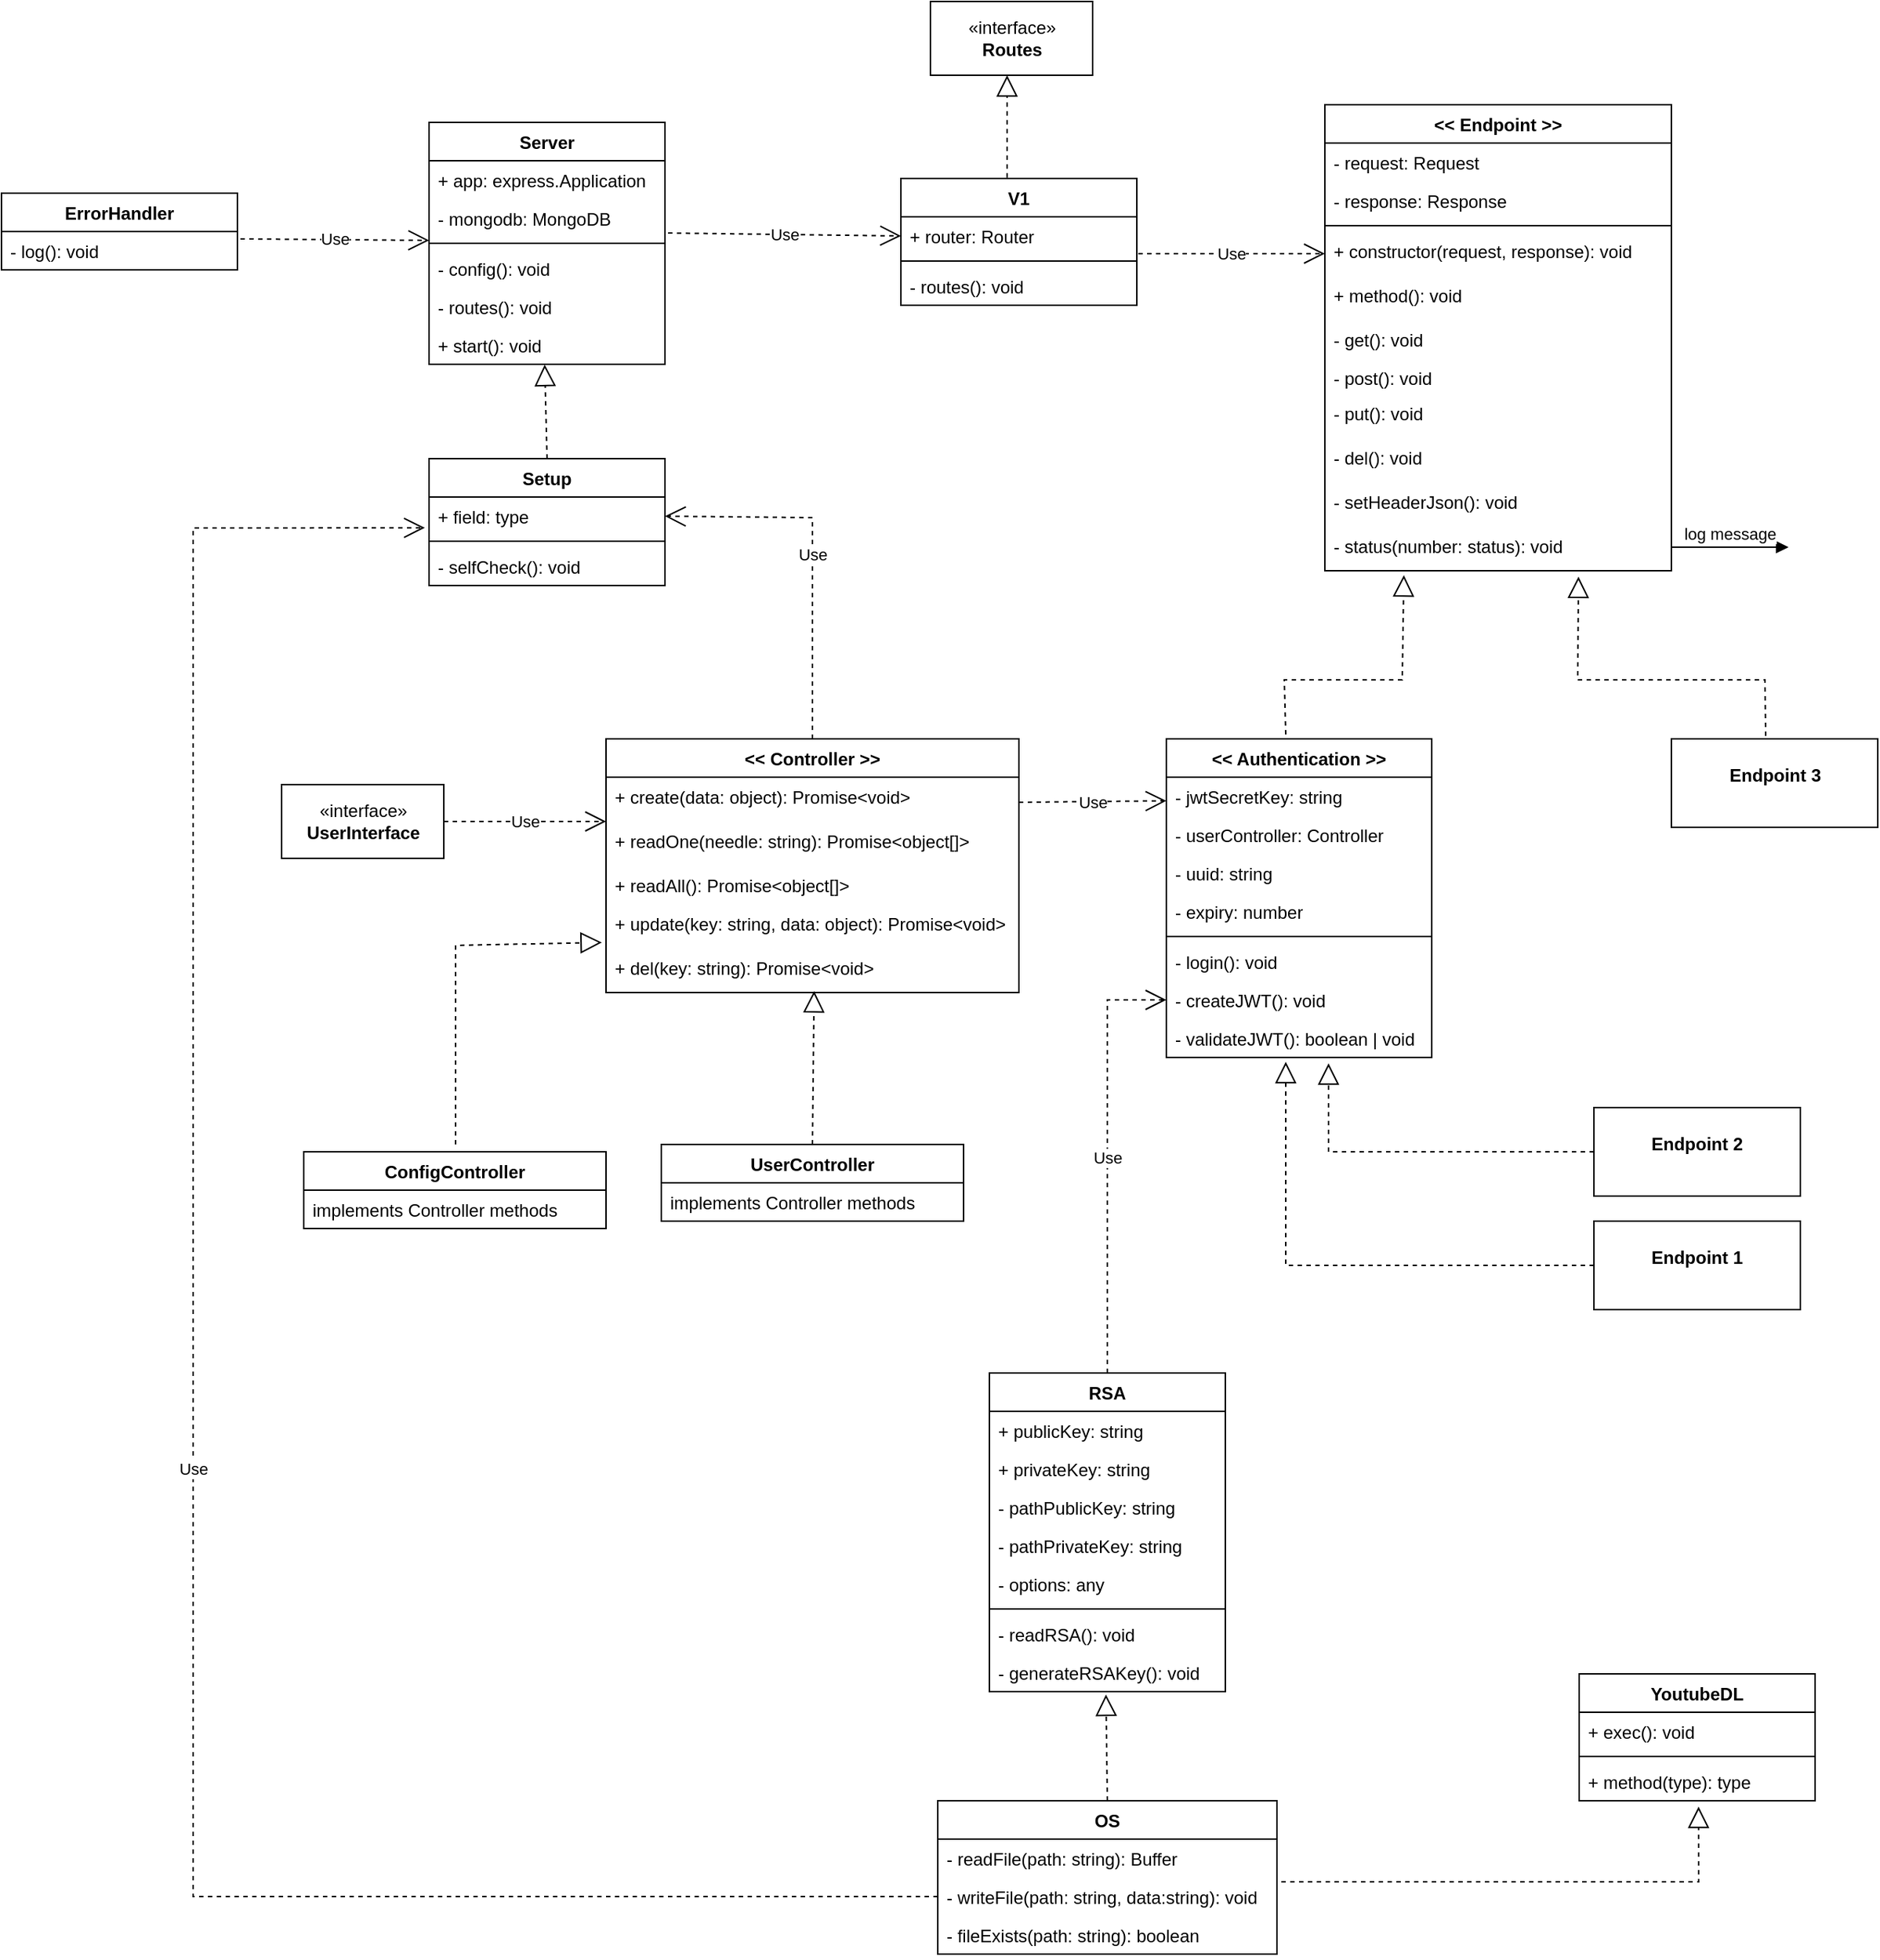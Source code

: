 <mxfile version="16.5.1" type="device"><diagram id="86f_3c6MxZlRqnTLeO38" name="Seite-1"><mxGraphModel dx="2355" dy="773" grid="1" gridSize="10" guides="1" tooltips="1" connect="1" arrows="1" fold="1" page="1" pageScale="1" pageWidth="1169" pageHeight="827" math="0" shadow="0"><root><mxCell id="0"/><mxCell id="1" parent="0"/><mxCell id="psq1hriSEzAuvO7Ljspc-1" value="&lt;&lt; Endpoint &gt;&gt;" style="swimlane;fontStyle=1;align=center;verticalAlign=top;childLayout=stackLayout;horizontal=1;startSize=26;horizontalStack=0;resizeParent=1;resizeParentMax=0;resizeLast=0;collapsible=1;marginBottom=0;" parent="1" vertex="1"><mxGeometry x="667.5" y="70" width="235" height="316" as="geometry"/></mxCell><mxCell id="psq1hriSEzAuvO7Ljspc-2" value="- request: Request" style="text;strokeColor=none;fillColor=none;align=left;verticalAlign=top;spacingLeft=4;spacingRight=4;overflow=hidden;rotatable=0;points=[[0,0.5],[1,0.5]];portConstraint=eastwest;" parent="psq1hriSEzAuvO7Ljspc-1" vertex="1"><mxGeometry y="26" width="235" height="26" as="geometry"/></mxCell><mxCell id="psq1hriSEzAuvO7Ljspc-12" value="- response: Response" style="text;strokeColor=none;fillColor=none;align=left;verticalAlign=top;spacingLeft=4;spacingRight=4;overflow=hidden;rotatable=0;points=[[0,0.5],[1,0.5]];portConstraint=eastwest;" parent="psq1hriSEzAuvO7Ljspc-1" vertex="1"><mxGeometry y="52" width="235" height="26" as="geometry"/></mxCell><mxCell id="psq1hriSEzAuvO7Ljspc-3" value="" style="line;strokeWidth=1;fillColor=none;align=left;verticalAlign=middle;spacingTop=-1;spacingLeft=3;spacingRight=3;rotatable=0;labelPosition=right;points=[];portConstraint=eastwest;" parent="psq1hriSEzAuvO7Ljspc-1" vertex="1"><mxGeometry y="78" width="235" height="8" as="geometry"/></mxCell><mxCell id="psq1hriSEzAuvO7Ljspc-15" value="+ constructor(request, response): void" style="text;strokeColor=none;fillColor=none;align=left;verticalAlign=top;spacingLeft=4;spacingRight=4;overflow=hidden;rotatable=0;points=[[0,0.5],[1,0.5]];portConstraint=eastwest;" parent="psq1hriSEzAuvO7Ljspc-1" vertex="1"><mxGeometry y="86" width="235" height="30" as="geometry"/></mxCell><mxCell id="psq1hriSEzAuvO7Ljspc-11" value="+ method(): void" style="text;strokeColor=none;fillColor=none;align=left;verticalAlign=top;spacingLeft=4;spacingRight=4;overflow=hidden;rotatable=0;points=[[0,0.5],[1,0.5]];portConstraint=eastwest;" parent="psq1hriSEzAuvO7Ljspc-1" vertex="1"><mxGeometry y="116" width="235" height="30" as="geometry"/></mxCell><mxCell id="psq1hriSEzAuvO7Ljspc-6" value="- get(): void" style="text;strokeColor=none;fillColor=none;align=left;verticalAlign=top;spacingLeft=4;spacingRight=4;overflow=hidden;rotatable=0;points=[[0,0.5],[1,0.5]];portConstraint=eastwest;" parent="psq1hriSEzAuvO7Ljspc-1" vertex="1"><mxGeometry y="146" width="235" height="26" as="geometry"/></mxCell><mxCell id="psq1hriSEzAuvO7Ljspc-4" value="- post(): void" style="text;strokeColor=none;fillColor=none;align=left;verticalAlign=top;spacingLeft=4;spacingRight=4;overflow=hidden;rotatable=0;points=[[0,0.5],[1,0.5]];portConstraint=eastwest;" parent="psq1hriSEzAuvO7Ljspc-1" vertex="1"><mxGeometry y="172" width="235" height="24" as="geometry"/></mxCell><mxCell id="psq1hriSEzAuvO7Ljspc-10" value="- put(): void" style="text;strokeColor=none;fillColor=none;align=left;verticalAlign=top;spacingLeft=4;spacingRight=4;overflow=hidden;rotatable=0;points=[[0,0.5],[1,0.5]];portConstraint=eastwest;" parent="psq1hriSEzAuvO7Ljspc-1" vertex="1"><mxGeometry y="196" width="235" height="30" as="geometry"/></mxCell><mxCell id="psq1hriSEzAuvO7Ljspc-9" value="- del(): void" style="text;strokeColor=none;fillColor=none;align=left;verticalAlign=top;spacingLeft=4;spacingRight=4;overflow=hidden;rotatable=0;points=[[0,0.5],[1,0.5]];portConstraint=eastwest;" parent="psq1hriSEzAuvO7Ljspc-1" vertex="1"><mxGeometry y="226" width="235" height="30" as="geometry"/></mxCell><mxCell id="psq1hriSEzAuvO7Ljspc-23" value="- setHeaderJson(): void" style="text;strokeColor=none;fillColor=none;align=left;verticalAlign=top;spacingLeft=4;spacingRight=4;overflow=hidden;rotatable=0;points=[[0,0.5],[1,0.5]];portConstraint=eastwest;" parent="psq1hriSEzAuvO7Ljspc-1" vertex="1"><mxGeometry y="256" width="235" height="30" as="geometry"/></mxCell><mxCell id="psq1hriSEzAuvO7Ljspc-13" value="- status(number: status): void" style="text;strokeColor=none;fillColor=none;align=left;verticalAlign=top;spacingLeft=4;spacingRight=4;overflow=hidden;rotatable=0;points=[[0,0.5],[1,0.5]];portConstraint=eastwest;" parent="psq1hriSEzAuvO7Ljspc-1" vertex="1"><mxGeometry y="286" width="235" height="30" as="geometry"/></mxCell><mxCell id="psq1hriSEzAuvO7Ljspc-14" value="log message" style="html=1;verticalAlign=bottom;endArrow=block;rounded=0;" parent="1" edge="1"><mxGeometry width="80" relative="1" as="geometry"><mxPoint x="902" y="370" as="sourcePoint"/><mxPoint x="982" y="370" as="targetPoint"/></mxGeometry></mxCell><mxCell id="psq1hriSEzAuvO7Ljspc-16" value="&lt;p style=&quot;margin: 0px ; margin-top: 4px ; text-align: center&quot;&gt;&lt;br&gt;&lt;b&gt;Endpoint 1&lt;/b&gt;&lt;/p&gt;" style="verticalAlign=top;align=left;overflow=fill;fontSize=12;fontFamily=Helvetica;html=1;" parent="1" vertex="1"><mxGeometry x="850" y="827" width="140" height="60" as="geometry"/></mxCell><mxCell id="psq1hriSEzAuvO7Ljspc-17" value="&lt;p style=&quot;margin: 0px ; margin-top: 4px ; text-align: center&quot;&gt;&lt;br&gt;&lt;b&gt;Endpoint 2&lt;/b&gt;&lt;/p&gt;" style="verticalAlign=top;align=left;overflow=fill;fontSize=12;fontFamily=Helvetica;html=1;" parent="1" vertex="1"><mxGeometry x="850" y="750" width="140" height="60" as="geometry"/></mxCell><mxCell id="psq1hriSEzAuvO7Ljspc-18" value="&lt;p style=&quot;margin: 0px ; margin-top: 4px ; text-align: center&quot;&gt;&lt;br&gt;&lt;b&gt;Endpoint 3&lt;/b&gt;&lt;/p&gt;" style="verticalAlign=top;align=left;overflow=fill;fontSize=12;fontFamily=Helvetica;html=1;" parent="1" vertex="1"><mxGeometry x="902.5" y="500" width="140" height="60" as="geometry"/></mxCell><mxCell id="psq1hriSEzAuvO7Ljspc-22" value="" style="endArrow=block;dashed=1;endFill=0;endSize=12;html=1;rounded=0;exitX=0.457;exitY=-0.033;exitDx=0;exitDy=0;exitPerimeter=0;entryX=0.732;entryY=1.133;entryDx=0;entryDy=0;entryPerimeter=0;" parent="1" source="psq1hriSEzAuvO7Ljspc-18" target="psq1hriSEzAuvO7Ljspc-13" edge="1"><mxGeometry width="160" relative="1" as="geometry"><mxPoint x="960" y="460" as="sourcePoint"/><mxPoint x="860" y="430" as="targetPoint"/><Array as="points"><mxPoint x="966" y="460"/><mxPoint x="839" y="460"/></Array></mxGeometry></mxCell><mxCell id="psq1hriSEzAuvO7Ljspc-24" value="&lt;&lt; Authentication &gt;&gt;" style="swimlane;fontStyle=1;align=center;verticalAlign=top;childLayout=stackLayout;horizontal=1;startSize=26;horizontalStack=0;resizeParent=1;resizeParentMax=0;resizeLast=0;collapsible=1;marginBottom=0;" parent="1" vertex="1"><mxGeometry x="560" y="500" width="180" height="216" as="geometry"/></mxCell><mxCell id="psq1hriSEzAuvO7Ljspc-48" value="- jwtSecretKey: string" style="text;strokeColor=none;fillColor=none;align=left;verticalAlign=top;spacingLeft=4;spacingRight=4;overflow=hidden;rotatable=0;points=[[0,0.5],[1,0.5]];portConstraint=eastwest;" parent="psq1hriSEzAuvO7Ljspc-24" vertex="1"><mxGeometry y="26" width="180" height="26" as="geometry"/></mxCell><mxCell id="psq1hriSEzAuvO7Ljspc-25" value="- userController: Controller" style="text;strokeColor=none;fillColor=none;align=left;verticalAlign=top;spacingLeft=4;spacingRight=4;overflow=hidden;rotatable=0;points=[[0,0.5],[1,0.5]];portConstraint=eastwest;" parent="psq1hriSEzAuvO7Ljspc-24" vertex="1"><mxGeometry y="52" width="180" height="26" as="geometry"/></mxCell><mxCell id="psq1hriSEzAuvO7Ljspc-87" value="- uuid: string" style="text;strokeColor=none;fillColor=none;align=left;verticalAlign=top;spacingLeft=4;spacingRight=4;overflow=hidden;rotatable=0;points=[[0,0.5],[1,0.5]];portConstraint=eastwest;" parent="psq1hriSEzAuvO7Ljspc-24" vertex="1"><mxGeometry y="78" width="180" height="26" as="geometry"/></mxCell><mxCell id="psq1hriSEzAuvO7Ljspc-88" value="- expiry: number" style="text;strokeColor=none;fillColor=none;align=left;verticalAlign=top;spacingLeft=4;spacingRight=4;overflow=hidden;rotatable=0;points=[[0,0.5],[1,0.5]];portConstraint=eastwest;" parent="psq1hriSEzAuvO7Ljspc-24" vertex="1"><mxGeometry y="104" width="180" height="26" as="geometry"/></mxCell><mxCell id="psq1hriSEzAuvO7Ljspc-26" value="" style="line;strokeWidth=1;fillColor=none;align=left;verticalAlign=middle;spacingTop=-1;spacingLeft=3;spacingRight=3;rotatable=0;labelPosition=right;points=[];portConstraint=eastwest;" parent="psq1hriSEzAuvO7Ljspc-24" vertex="1"><mxGeometry y="130" width="180" height="8" as="geometry"/></mxCell><mxCell id="psq1hriSEzAuvO7Ljspc-27" value="- login(): void" style="text;strokeColor=none;fillColor=none;align=left;verticalAlign=top;spacingLeft=4;spacingRight=4;overflow=hidden;rotatable=0;points=[[0,0.5],[1,0.5]];portConstraint=eastwest;" parent="psq1hriSEzAuvO7Ljspc-24" vertex="1"><mxGeometry y="138" width="180" height="26" as="geometry"/></mxCell><mxCell id="psq1hriSEzAuvO7Ljspc-46" value="- createJWT(): void" style="text;strokeColor=none;fillColor=none;align=left;verticalAlign=top;spacingLeft=4;spacingRight=4;overflow=hidden;rotatable=0;points=[[0,0.5],[1,0.5]];portConstraint=eastwest;" parent="psq1hriSEzAuvO7Ljspc-24" vertex="1"><mxGeometry y="164" width="180" height="26" as="geometry"/></mxCell><mxCell id="psq1hriSEzAuvO7Ljspc-47" value="- validateJWT(): boolean | void" style="text;strokeColor=none;fillColor=none;align=left;verticalAlign=top;spacingLeft=4;spacingRight=4;overflow=hidden;rotatable=0;points=[[0,0.5],[1,0.5]];portConstraint=eastwest;" parent="psq1hriSEzAuvO7Ljspc-24" vertex="1"><mxGeometry y="190" width="180" height="26" as="geometry"/></mxCell><mxCell id="psq1hriSEzAuvO7Ljspc-28" value="" style="endArrow=block;dashed=1;endFill=0;endSize=12;html=1;rounded=0;exitX=0.45;exitY=-0.014;exitDx=0;exitDy=0;entryX=0.228;entryY=1.1;entryDx=0;entryDy=0;entryPerimeter=0;exitPerimeter=0;" parent="1" source="psq1hriSEzAuvO7Ljspc-24" target="psq1hriSEzAuvO7Ljspc-13" edge="1"><mxGeometry width="160" relative="1" as="geometry"><mxPoint x="640" y="490" as="sourcePoint"/><mxPoint x="720" y="410" as="targetPoint"/><Array as="points"><mxPoint x="640" y="460"/><mxPoint x="720" y="460"/></Array></mxGeometry></mxCell><mxCell id="psq1hriSEzAuvO7Ljspc-30" value="" style="endArrow=block;dashed=1;endFill=0;endSize=12;html=1;rounded=0;exitX=0;exitY=0.5;exitDx=0;exitDy=0;entryX=0.45;entryY=1.115;entryDx=0;entryDy=0;entryPerimeter=0;" parent="1" source="psq1hriSEzAuvO7Ljspc-16" target="psq1hriSEzAuvO7Ljspc-47" edge="1"><mxGeometry width="160" relative="1" as="geometry"><mxPoint x="539.5" y="758.5" as="sourcePoint"/><mxPoint x="597.34" y="716.99" as="targetPoint"/><Array as="points"><mxPoint x="641" y="857"/></Array></mxGeometry></mxCell><mxCell id="psq1hriSEzAuvO7Ljspc-31" value="" style="endArrow=block;dashed=1;endFill=0;endSize=12;html=1;rounded=0;exitX=0;exitY=0.5;exitDx=0;exitDy=0;" parent="1" source="psq1hriSEzAuvO7Ljspc-17" edge="1"><mxGeometry width="160" relative="1" as="geometry"><mxPoint x="719.5" y="764" as="sourcePoint"/><mxPoint x="670" y="720" as="targetPoint"/><Array as="points"><mxPoint x="720" y="780"/><mxPoint x="670" y="780"/></Array></mxGeometry></mxCell><mxCell id="psq1hriSEzAuvO7Ljspc-51" value="UserController" style="swimlane;fontStyle=1;align=center;verticalAlign=top;childLayout=stackLayout;horizontal=1;startSize=26;horizontalStack=0;resizeParent=1;resizeParentMax=0;resizeLast=0;collapsible=1;marginBottom=0;" parent="1" vertex="1"><mxGeometry x="217.5" y="775" width="205" height="52" as="geometry"/></mxCell><mxCell id="psq1hriSEzAuvO7Ljspc-54" value="implements Controller methods" style="text;strokeColor=none;fillColor=none;align=left;verticalAlign=top;spacingLeft=4;spacingRight=4;overflow=hidden;rotatable=0;points=[[0,0.5],[1,0.5]];portConstraint=eastwest;" parent="psq1hriSEzAuvO7Ljspc-51" vertex="1"><mxGeometry y="26" width="205" height="26" as="geometry"/></mxCell><mxCell id="psq1hriSEzAuvO7Ljspc-55" value="&lt;&lt; Controller &gt;&gt;" style="swimlane;fontStyle=1;align=center;verticalAlign=top;childLayout=stackLayout;horizontal=1;startSize=26;horizontalStack=0;resizeParent=1;resizeParentMax=0;resizeLast=0;collapsible=1;marginBottom=0;" parent="1" vertex="1"><mxGeometry x="180" y="500" width="280" height="172" as="geometry"/></mxCell><mxCell id="psq1hriSEzAuvO7Ljspc-64" value="+ create(data: object): Promise&lt;void&gt;" style="text;strokeColor=none;fillColor=none;align=left;verticalAlign=top;spacingLeft=4;spacingRight=4;overflow=hidden;rotatable=0;points=[[0,0.5],[1,0.5]];portConstraint=eastwest;" parent="psq1hriSEzAuvO7Ljspc-55" vertex="1"><mxGeometry y="26" width="280" height="30" as="geometry"/></mxCell><mxCell id="psq1hriSEzAuvO7Ljspc-58" value="+ readOne(needle: string): Promise&lt;object[]&gt;" style="text;strokeColor=none;fillColor=none;align=left;verticalAlign=top;spacingLeft=4;spacingRight=4;overflow=hidden;rotatable=0;points=[[0,0.5],[1,0.5]];portConstraint=eastwest;" parent="psq1hriSEzAuvO7Ljspc-55" vertex="1"><mxGeometry y="56" width="280" height="30" as="geometry"/></mxCell><mxCell id="psq1hriSEzAuvO7Ljspc-66" value="+ readAll(): Promise&lt;object[]&gt;" style="text;strokeColor=none;fillColor=none;align=left;verticalAlign=top;spacingLeft=4;spacingRight=4;overflow=hidden;rotatable=0;points=[[0,0.5],[1,0.5]];portConstraint=eastwest;" parent="psq1hriSEzAuvO7Ljspc-55" vertex="1"><mxGeometry y="86" width="280" height="26" as="geometry"/></mxCell><mxCell id="psq1hriSEzAuvO7Ljspc-67" value="+ update(key: string, data: object): Promise&lt;void&gt;" style="text;strokeColor=none;fillColor=none;align=left;verticalAlign=top;spacingLeft=4;spacingRight=4;overflow=hidden;rotatable=0;points=[[0,0.5],[1,0.5]];portConstraint=eastwest;" parent="psq1hriSEzAuvO7Ljspc-55" vertex="1"><mxGeometry y="112" width="280" height="30" as="geometry"/></mxCell><mxCell id="psq1hriSEzAuvO7Ljspc-68" value="+ del(key: string): Promise&lt;void&gt;" style="text;strokeColor=none;fillColor=none;align=left;verticalAlign=top;spacingLeft=4;spacingRight=4;overflow=hidden;rotatable=0;points=[[0,0.5],[1,0.5]];portConstraint=eastwest;" parent="psq1hriSEzAuvO7Ljspc-55" vertex="1"><mxGeometry y="142" width="280" height="30" as="geometry"/></mxCell><mxCell id="psq1hriSEzAuvO7Ljspc-59" value="" style="endArrow=block;dashed=1;endFill=0;endSize=12;html=1;rounded=0;exitX=0.5;exitY=0;exitDx=0;exitDy=0;entryX=0.504;entryY=0.967;entryDx=0;entryDy=0;entryPerimeter=0;" parent="1" source="psq1hriSEzAuvO7Ljspc-51" target="psq1hriSEzAuvO7Ljspc-68" edge="1"><mxGeometry width="160" relative="1" as="geometry"><mxPoint x="259.5" y="765" as="sourcePoint"/><mxPoint x="315" y="707" as="targetPoint"/></mxGeometry></mxCell><mxCell id="psq1hriSEzAuvO7Ljspc-61" value="«interface»&lt;br&gt;&lt;b&gt;UserInterface&lt;/b&gt;" style="html=1;" parent="1" vertex="1"><mxGeometry x="-40" y="531" width="110" height="50" as="geometry"/></mxCell><mxCell id="psq1hriSEzAuvO7Ljspc-62" value="Use" style="endArrow=open;endSize=12;dashed=1;html=1;rounded=0;exitX=1;exitY=0.5;exitDx=0;exitDy=0;" parent="1" source="psq1hriSEzAuvO7Ljspc-61" edge="1"><mxGeometry width="160" relative="1" as="geometry"><mxPoint x="80" y="555.5" as="sourcePoint"/><mxPoint x="180" y="556" as="targetPoint"/></mxGeometry></mxCell><mxCell id="psq1hriSEzAuvO7Ljspc-63" value="Use" style="endArrow=open;endSize=12;dashed=1;html=1;rounded=0;exitX=1;exitY=0.25;exitDx=0;exitDy=0;" parent="1" source="psq1hriSEzAuvO7Ljspc-55" edge="1"><mxGeometry width="160" relative="1" as="geometry"><mxPoint x="440" y="540" as="sourcePoint"/><mxPoint x="560" y="542" as="targetPoint"/></mxGeometry></mxCell><mxCell id="psq1hriSEzAuvO7Ljspc-69" value="V1" style="swimlane;fontStyle=1;align=center;verticalAlign=top;childLayout=stackLayout;horizontal=1;startSize=26;horizontalStack=0;resizeParent=1;resizeParentMax=0;resizeLast=0;collapsible=1;marginBottom=0;" parent="1" vertex="1"><mxGeometry x="380" y="120" width="160" height="86" as="geometry"/></mxCell><mxCell id="psq1hriSEzAuvO7Ljspc-70" value="+ router: Router" style="text;strokeColor=none;fillColor=none;align=left;verticalAlign=top;spacingLeft=4;spacingRight=4;overflow=hidden;rotatable=0;points=[[0,0.5],[1,0.5]];portConstraint=eastwest;" parent="psq1hriSEzAuvO7Ljspc-69" vertex="1"><mxGeometry y="26" width="160" height="26" as="geometry"/></mxCell><mxCell id="psq1hriSEzAuvO7Ljspc-71" value="" style="line;strokeWidth=1;fillColor=none;align=left;verticalAlign=middle;spacingTop=-1;spacingLeft=3;spacingRight=3;rotatable=0;labelPosition=right;points=[];portConstraint=eastwest;" parent="psq1hriSEzAuvO7Ljspc-69" vertex="1"><mxGeometry y="52" width="160" height="8" as="geometry"/></mxCell><mxCell id="psq1hriSEzAuvO7Ljspc-72" value="- routes(): void" style="text;strokeColor=none;fillColor=none;align=left;verticalAlign=top;spacingLeft=4;spacingRight=4;overflow=hidden;rotatable=0;points=[[0,0.5],[1,0.5]];portConstraint=eastwest;" parent="psq1hriSEzAuvO7Ljspc-69" vertex="1"><mxGeometry y="60" width="160" height="26" as="geometry"/></mxCell><mxCell id="psq1hriSEzAuvO7Ljspc-73" value="«interface»&lt;br&gt;&lt;b&gt;Routes&lt;/b&gt;" style="html=1;" parent="1" vertex="1"><mxGeometry x="400" width="110" height="50" as="geometry"/></mxCell><mxCell id="psq1hriSEzAuvO7Ljspc-76" value="Use" style="endArrow=open;endSize=12;dashed=1;html=1;rounded=0;exitX=1.006;exitY=0.962;exitDx=0;exitDy=0;exitPerimeter=0;entryX=0;entryY=0.5;entryDx=0;entryDy=0;" parent="1" source="psq1hriSEzAuvO7Ljspc-70" target="psq1hriSEzAuvO7Ljspc-15" edge="1"><mxGeometry width="160" relative="1" as="geometry"><mxPoint x="547.5" y="170" as="sourcePoint"/><mxPoint x="660" y="170" as="targetPoint"/></mxGeometry></mxCell><mxCell id="psq1hriSEzAuvO7Ljspc-77" value="" style="endArrow=block;dashed=1;endFill=0;endSize=12;html=1;rounded=0;exitX=0.45;exitY=-0.007;exitDx=0;exitDy=0;exitPerimeter=0;" parent="1" source="psq1hriSEzAuvO7Ljspc-69" edge="1"><mxGeometry width="160" relative="1" as="geometry"><mxPoint x="454.5" y="110" as="sourcePoint"/><mxPoint x="452" y="50" as="targetPoint"/></mxGeometry></mxCell><mxCell id="psq1hriSEzAuvO7Ljspc-79" value="Server" style="swimlane;fontStyle=1;align=center;verticalAlign=top;childLayout=stackLayout;horizontal=1;startSize=26;horizontalStack=0;resizeParent=1;resizeParentMax=0;resizeLast=0;collapsible=1;marginBottom=0;" parent="1" vertex="1"><mxGeometry x="60" y="82" width="160" height="164" as="geometry"/></mxCell><mxCell id="psq1hriSEzAuvO7Ljspc-80" value="+ app: express.Application" style="text;strokeColor=none;fillColor=none;align=left;verticalAlign=top;spacingLeft=4;spacingRight=4;overflow=hidden;rotatable=0;points=[[0,0.5],[1,0.5]];portConstraint=eastwest;" parent="psq1hriSEzAuvO7Ljspc-79" vertex="1"><mxGeometry y="26" width="160" height="26" as="geometry"/></mxCell><mxCell id="psq1hriSEzAuvO7Ljspc-83" value="- mongodb: MongoDB" style="text;strokeColor=none;fillColor=none;align=left;verticalAlign=top;spacingLeft=4;spacingRight=4;overflow=hidden;rotatable=0;points=[[0,0.5],[1,0.5]];portConstraint=eastwest;" parent="psq1hriSEzAuvO7Ljspc-79" vertex="1"><mxGeometry y="52" width="160" height="26" as="geometry"/></mxCell><mxCell id="psq1hriSEzAuvO7Ljspc-81" value="" style="line;strokeWidth=1;fillColor=none;align=left;verticalAlign=middle;spacingTop=-1;spacingLeft=3;spacingRight=3;rotatable=0;labelPosition=right;points=[];portConstraint=eastwest;" parent="psq1hriSEzAuvO7Ljspc-79" vertex="1"><mxGeometry y="78" width="160" height="8" as="geometry"/></mxCell><mxCell id="psq1hriSEzAuvO7Ljspc-82" value="- config(): void" style="text;strokeColor=none;fillColor=none;align=left;verticalAlign=top;spacingLeft=4;spacingRight=4;overflow=hidden;rotatable=0;points=[[0,0.5],[1,0.5]];portConstraint=eastwest;" parent="psq1hriSEzAuvO7Ljspc-79" vertex="1"><mxGeometry y="86" width="160" height="26" as="geometry"/></mxCell><mxCell id="psq1hriSEzAuvO7Ljspc-84" value="- routes(): void" style="text;strokeColor=none;fillColor=none;align=left;verticalAlign=top;spacingLeft=4;spacingRight=4;overflow=hidden;rotatable=0;points=[[0,0.5],[1,0.5]];portConstraint=eastwest;" parent="psq1hriSEzAuvO7Ljspc-79" vertex="1"><mxGeometry y="112" width="160" height="26" as="geometry"/></mxCell><mxCell id="psq1hriSEzAuvO7Ljspc-85" value="+ start(): void" style="text;strokeColor=none;fillColor=none;align=left;verticalAlign=top;spacingLeft=4;spacingRight=4;overflow=hidden;rotatable=0;points=[[0,0.5],[1,0.5]];portConstraint=eastwest;" parent="psq1hriSEzAuvO7Ljspc-79" vertex="1"><mxGeometry y="138" width="160" height="26" as="geometry"/></mxCell><mxCell id="psq1hriSEzAuvO7Ljspc-86" value="Use" style="endArrow=open;endSize=12;dashed=1;html=1;rounded=0;entryX=0;entryY=0.5;entryDx=0;entryDy=0;exitX=1.013;exitY=0.885;exitDx=0;exitDy=0;exitPerimeter=0;" parent="1" source="psq1hriSEzAuvO7Ljspc-83" target="psq1hriSEzAuvO7Ljspc-70" edge="1"><mxGeometry width="160" relative="1" as="geometry"><mxPoint x="230" y="159" as="sourcePoint"/><mxPoint x="360" y="150" as="targetPoint"/></mxGeometry></mxCell><mxCell id="psq1hriSEzAuvO7Ljspc-95" value="ErrorHandler" style="swimlane;fontStyle=1;align=center;verticalAlign=top;childLayout=stackLayout;horizontal=1;startSize=26;horizontalStack=0;resizeParent=1;resizeParentMax=0;resizeLast=0;collapsible=1;marginBottom=0;" parent="1" vertex="1"><mxGeometry x="-230" y="130" width="160" height="52" as="geometry"/></mxCell><mxCell id="psq1hriSEzAuvO7Ljspc-98" value="- log(): void" style="text;strokeColor=none;fillColor=none;align=left;verticalAlign=top;spacingLeft=4;spacingRight=4;overflow=hidden;rotatable=0;points=[[0,0.5],[1,0.5]];portConstraint=eastwest;" parent="psq1hriSEzAuvO7Ljspc-95" vertex="1"><mxGeometry y="26" width="160" height="26" as="geometry"/></mxCell><mxCell id="psq1hriSEzAuvO7Ljspc-99" value="Use" style="endArrow=open;endSize=12;dashed=1;html=1;rounded=0;exitX=1.013;exitY=0.192;exitDx=0;exitDy=0;exitPerimeter=0;entryX=0;entryY=0.25;entryDx=0;entryDy=0;entryPerimeter=0;" parent="1" source="psq1hriSEzAuvO7Ljspc-98" target="psq1hriSEzAuvO7Ljspc-81" edge="1"><mxGeometry width="160" relative="1" as="geometry"><mxPoint x="-50" y="160" as="sourcePoint"/><mxPoint x="110" y="160" as="targetPoint"/></mxGeometry></mxCell><mxCell id="E-AQlr_cKHPdSajN6ZIp-1" value="RSA" style="swimlane;fontStyle=1;align=center;verticalAlign=top;childLayout=stackLayout;horizontal=1;startSize=26;horizontalStack=0;resizeParent=1;resizeParentMax=0;resizeLast=0;collapsible=1;marginBottom=0;" parent="1" vertex="1"><mxGeometry x="440" y="930" width="160" height="216" as="geometry"/></mxCell><mxCell id="E-AQlr_cKHPdSajN6ZIp-2" value="+ publicKey: string" style="text;strokeColor=none;fillColor=none;align=left;verticalAlign=top;spacingLeft=4;spacingRight=4;overflow=hidden;rotatable=0;points=[[0,0.5],[1,0.5]];portConstraint=eastwest;" parent="E-AQlr_cKHPdSajN6ZIp-1" vertex="1"><mxGeometry y="26" width="160" height="26" as="geometry"/></mxCell><mxCell id="E-AQlr_cKHPdSajN6ZIp-9" value="+ privateKey: string" style="text;strokeColor=none;fillColor=none;align=left;verticalAlign=top;spacingLeft=4;spacingRight=4;overflow=hidden;rotatable=0;points=[[0,0.5],[1,0.5]];portConstraint=eastwest;" parent="E-AQlr_cKHPdSajN6ZIp-1" vertex="1"><mxGeometry y="52" width="160" height="26" as="geometry"/></mxCell><mxCell id="E-AQlr_cKHPdSajN6ZIp-12" value="- pathPublicKey: string" style="text;strokeColor=none;fillColor=none;align=left;verticalAlign=top;spacingLeft=4;spacingRight=4;overflow=hidden;rotatable=0;points=[[0,0.5],[1,0.5]];portConstraint=eastwest;" parent="E-AQlr_cKHPdSajN6ZIp-1" vertex="1"><mxGeometry y="78" width="160" height="26" as="geometry"/></mxCell><mxCell id="E-AQlr_cKHPdSajN6ZIp-11" value="- pathPrivateKey: string" style="text;strokeColor=none;fillColor=none;align=left;verticalAlign=top;spacingLeft=4;spacingRight=4;overflow=hidden;rotatable=0;points=[[0,0.5],[1,0.5]];portConstraint=eastwest;" parent="E-AQlr_cKHPdSajN6ZIp-1" vertex="1"><mxGeometry y="104" width="160" height="26" as="geometry"/></mxCell><mxCell id="E-AQlr_cKHPdSajN6ZIp-13" value="- options: any" style="text;strokeColor=none;fillColor=none;align=left;verticalAlign=top;spacingLeft=4;spacingRight=4;overflow=hidden;rotatable=0;points=[[0,0.5],[1,0.5]];portConstraint=eastwest;" parent="E-AQlr_cKHPdSajN6ZIp-1" vertex="1"><mxGeometry y="130" width="160" height="26" as="geometry"/></mxCell><mxCell id="E-AQlr_cKHPdSajN6ZIp-3" value="" style="line;strokeWidth=1;fillColor=none;align=left;verticalAlign=middle;spacingTop=-1;spacingLeft=3;spacingRight=3;rotatable=0;labelPosition=right;points=[];portConstraint=eastwest;" parent="E-AQlr_cKHPdSajN6ZIp-1" vertex="1"><mxGeometry y="156" width="160" height="8" as="geometry"/></mxCell><mxCell id="E-AQlr_cKHPdSajN6ZIp-10" value="- readRSA(): void" style="text;strokeColor=none;fillColor=none;align=left;verticalAlign=top;spacingLeft=4;spacingRight=4;overflow=hidden;rotatable=0;points=[[0,0.5],[1,0.5]];portConstraint=eastwest;" parent="E-AQlr_cKHPdSajN6ZIp-1" vertex="1"><mxGeometry y="164" width="160" height="26" as="geometry"/></mxCell><mxCell id="E-AQlr_cKHPdSajN6ZIp-4" value="- generateRSAKey(): void" style="text;strokeColor=none;fillColor=none;align=left;verticalAlign=top;spacingLeft=4;spacingRight=4;overflow=hidden;rotatable=0;points=[[0,0.5],[1,0.5]];portConstraint=eastwest;" parent="E-AQlr_cKHPdSajN6ZIp-1" vertex="1"><mxGeometry y="190" width="160" height="26" as="geometry"/></mxCell><mxCell id="E-AQlr_cKHPdSajN6ZIp-5" value="OS" style="swimlane;fontStyle=1;align=center;verticalAlign=top;childLayout=stackLayout;horizontal=1;startSize=26;horizontalStack=0;resizeParent=1;resizeParentMax=0;resizeLast=0;collapsible=1;marginBottom=0;" parent="1" vertex="1"><mxGeometry x="405" y="1220" width="230" height="104" as="geometry"/></mxCell><mxCell id="E-AQlr_cKHPdSajN6ZIp-8" value="- readFile(path: string): Buffer" style="text;strokeColor=none;fillColor=none;align=left;verticalAlign=top;spacingLeft=4;spacingRight=4;overflow=hidden;rotatable=0;points=[[0,0.5],[1,0.5]];portConstraint=eastwest;" parent="E-AQlr_cKHPdSajN6ZIp-5" vertex="1"><mxGeometry y="26" width="230" height="26" as="geometry"/></mxCell><mxCell id="E-AQlr_cKHPdSajN6ZIp-15" value="- writeFile(path: string, data:string): void" style="text;strokeColor=none;fillColor=none;align=left;verticalAlign=top;spacingLeft=4;spacingRight=4;overflow=hidden;rotatable=0;points=[[0,0.5],[1,0.5]];portConstraint=eastwest;" parent="E-AQlr_cKHPdSajN6ZIp-5" vertex="1"><mxGeometry y="52" width="230" height="26" as="geometry"/></mxCell><mxCell id="E-AQlr_cKHPdSajN6ZIp-14" value="- fileExists(path: string): boolean" style="text;strokeColor=none;fillColor=none;align=left;verticalAlign=top;spacingLeft=4;spacingRight=4;overflow=hidden;rotatable=0;points=[[0,0.5],[1,0.5]];portConstraint=eastwest;" parent="E-AQlr_cKHPdSajN6ZIp-5" vertex="1"><mxGeometry y="78" width="230" height="26" as="geometry"/></mxCell><mxCell id="E-AQlr_cKHPdSajN6ZIp-16" value="" style="endArrow=block;dashed=1;endFill=0;endSize=12;html=1;rounded=0;exitX=0.5;exitY=0;exitDx=0;exitDy=0;entryX=0.494;entryY=1.077;entryDx=0;entryDy=0;entryPerimeter=0;" parent="1" source="E-AQlr_cKHPdSajN6ZIp-5" target="E-AQlr_cKHPdSajN6ZIp-4" edge="1"><mxGeometry width="160" relative="1" as="geometry"><mxPoint x="519.5" y="1200" as="sourcePoint"/><mxPoint x="520" y="1160" as="targetPoint"/></mxGeometry></mxCell><mxCell id="E-AQlr_cKHPdSajN6ZIp-17" value="Use" style="endArrow=open;endSize=12;dashed=1;html=1;rounded=0;exitX=0.5;exitY=0;exitDx=0;exitDy=0;entryX=0;entryY=0.5;entryDx=0;entryDy=0;" parent="1" source="E-AQlr_cKHPdSajN6ZIp-1" target="psq1hriSEzAuvO7Ljspc-46" edge="1"><mxGeometry width="160" relative="1" as="geometry"><mxPoint x="519.5" y="902" as="sourcePoint"/><mxPoint x="520" y="660" as="targetPoint"/><Array as="points"><mxPoint x="520" y="677"/></Array></mxGeometry></mxCell><mxCell id="E-AQlr_cKHPdSajN6ZIp-19" value="ConfigController" style="swimlane;fontStyle=1;align=center;verticalAlign=top;childLayout=stackLayout;horizontal=1;startSize=26;horizontalStack=0;resizeParent=1;resizeParentMax=0;resizeLast=0;collapsible=1;marginBottom=0;" parent="1" vertex="1"><mxGeometry x="-25" y="780" width="205" height="52" as="geometry"/></mxCell><mxCell id="E-AQlr_cKHPdSajN6ZIp-20" value="implements Controller methods" style="text;strokeColor=none;fillColor=none;align=left;verticalAlign=top;spacingLeft=4;spacingRight=4;overflow=hidden;rotatable=0;points=[[0,0.5],[1,0.5]];portConstraint=eastwest;" parent="E-AQlr_cKHPdSajN6ZIp-19" vertex="1"><mxGeometry y="26" width="205" height="26" as="geometry"/></mxCell><mxCell id="E-AQlr_cKHPdSajN6ZIp-21" value="" style="endArrow=block;dashed=1;endFill=0;endSize=12;html=1;rounded=0;entryX=-0.01;entryY=0.869;entryDx=0;entryDy=0;entryPerimeter=0;" parent="1" target="psq1hriSEzAuvO7Ljspc-67" edge="1"><mxGeometry width="160" relative="1" as="geometry"><mxPoint x="78" y="775" as="sourcePoint"/><mxPoint x="160" y="620" as="targetPoint"/><Array as="points"><mxPoint x="78" y="640"/></Array></mxGeometry></mxCell><mxCell id="E-AQlr_cKHPdSajN6ZIp-22" value="Setup" style="swimlane;fontStyle=1;align=center;verticalAlign=top;childLayout=stackLayout;horizontal=1;startSize=26;horizontalStack=0;resizeParent=1;resizeParentMax=0;resizeLast=0;collapsible=1;marginBottom=0;" parent="1" vertex="1"><mxGeometry x="60" y="310" width="160" height="86" as="geometry"/></mxCell><mxCell id="E-AQlr_cKHPdSajN6ZIp-23" value="+ field: type" style="text;strokeColor=none;fillColor=none;align=left;verticalAlign=top;spacingLeft=4;spacingRight=4;overflow=hidden;rotatable=0;points=[[0,0.5],[1,0.5]];portConstraint=eastwest;" parent="E-AQlr_cKHPdSajN6ZIp-22" vertex="1"><mxGeometry y="26" width="160" height="26" as="geometry"/></mxCell><mxCell id="E-AQlr_cKHPdSajN6ZIp-24" value="" style="line;strokeWidth=1;fillColor=none;align=left;verticalAlign=middle;spacingTop=-1;spacingLeft=3;spacingRight=3;rotatable=0;labelPosition=right;points=[];portConstraint=eastwest;" parent="E-AQlr_cKHPdSajN6ZIp-22" vertex="1"><mxGeometry y="52" width="160" height="8" as="geometry"/></mxCell><mxCell id="E-AQlr_cKHPdSajN6ZIp-25" value="- selfCheck(): void" style="text;strokeColor=none;fillColor=none;align=left;verticalAlign=top;spacingLeft=4;spacingRight=4;overflow=hidden;rotatable=0;points=[[0,0.5],[1,0.5]];portConstraint=eastwest;" parent="E-AQlr_cKHPdSajN6ZIp-22" vertex="1"><mxGeometry y="60" width="160" height="26" as="geometry"/></mxCell><mxCell id="E-AQlr_cKHPdSajN6ZIp-26" value="" style="endArrow=block;dashed=1;endFill=0;endSize=12;html=1;rounded=0;exitX=0.5;exitY=0;exitDx=0;exitDy=0;entryX=0.49;entryY=1.011;entryDx=0;entryDy=0;entryPerimeter=0;" parent="1" source="E-AQlr_cKHPdSajN6ZIp-22" target="psq1hriSEzAuvO7Ljspc-85" edge="1"><mxGeometry width="160" relative="1" as="geometry"><mxPoint x="130" y="280" as="sourcePoint"/><mxPoint x="139" y="260" as="targetPoint"/></mxGeometry></mxCell><mxCell id="E-AQlr_cKHPdSajN6ZIp-27" value="Use" style="endArrow=open;endSize=12;dashed=1;html=1;rounded=0;exitX=0.5;exitY=0;exitDx=0;exitDy=0;entryX=1;entryY=0.5;entryDx=0;entryDy=0;" parent="1" source="psq1hriSEzAuvO7Ljspc-55" target="E-AQlr_cKHPdSajN6ZIp-23" edge="1"><mxGeometry width="160" relative="1" as="geometry"><mxPoint x="319.41" y="449" as="sourcePoint"/><mxPoint x="240" y="350" as="targetPoint"/><Array as="points"><mxPoint x="320" y="350"/></Array></mxGeometry></mxCell><mxCell id="E-AQlr_cKHPdSajN6ZIp-28" value="Use" style="endArrow=open;endSize=12;dashed=1;html=1;rounded=0;entryX=-0.018;entryY=0.803;entryDx=0;entryDy=0;entryPerimeter=0;exitX=0;exitY=0.5;exitDx=0;exitDy=0;" parent="1" source="E-AQlr_cKHPdSajN6ZIp-15" target="E-AQlr_cKHPdSajN6ZIp-23" edge="1"><mxGeometry width="160" relative="1" as="geometry"><mxPoint x="340" y="1280" as="sourcePoint"/><mxPoint x="50" y="360" as="targetPoint"/><Array as="points"><mxPoint x="-100" y="1285"/><mxPoint x="-100" y="357"/></Array></mxGeometry></mxCell><mxCell id="Z3sC9fU-4OrsE--iVW4z-1" value="YoutubeDL&#10;" style="swimlane;fontStyle=1;align=center;verticalAlign=top;childLayout=stackLayout;horizontal=1;startSize=26;horizontalStack=0;resizeParent=1;resizeParentMax=0;resizeLast=0;collapsible=1;marginBottom=0;" vertex="1" parent="1"><mxGeometry x="840" y="1134" width="160" height="86" as="geometry"/></mxCell><mxCell id="Z3sC9fU-4OrsE--iVW4z-2" value="+ exec(): void" style="text;strokeColor=none;fillColor=none;align=left;verticalAlign=top;spacingLeft=4;spacingRight=4;overflow=hidden;rotatable=0;points=[[0,0.5],[1,0.5]];portConstraint=eastwest;" vertex="1" parent="Z3sC9fU-4OrsE--iVW4z-1"><mxGeometry y="26" width="160" height="26" as="geometry"/></mxCell><mxCell id="Z3sC9fU-4OrsE--iVW4z-3" value="" style="line;strokeWidth=1;fillColor=none;align=left;verticalAlign=middle;spacingTop=-1;spacingLeft=3;spacingRight=3;rotatable=0;labelPosition=right;points=[];portConstraint=eastwest;" vertex="1" parent="Z3sC9fU-4OrsE--iVW4z-1"><mxGeometry y="52" width="160" height="8" as="geometry"/></mxCell><mxCell id="Z3sC9fU-4OrsE--iVW4z-4" value="+ method(type): type" style="text;strokeColor=none;fillColor=none;align=left;verticalAlign=top;spacingLeft=4;spacingRight=4;overflow=hidden;rotatable=0;points=[[0,0.5],[1,0.5]];portConstraint=eastwest;" vertex="1" parent="Z3sC9fU-4OrsE--iVW4z-1"><mxGeometry y="60" width="160" height="26" as="geometry"/></mxCell><mxCell id="Z3sC9fU-4OrsE--iVW4z-6" value="" style="endArrow=block;dashed=1;endFill=0;endSize=12;html=1;rounded=0;exitX=1.013;exitY=0.115;exitDx=0;exitDy=0;exitPerimeter=0;entryX=0.506;entryY=1.154;entryDx=0;entryDy=0;entryPerimeter=0;" edge="1" parent="1" source="E-AQlr_cKHPdSajN6ZIp-15" target="Z3sC9fU-4OrsE--iVW4z-4"><mxGeometry width="160" relative="1" as="geometry"><mxPoint x="720" y="1271.5" as="sourcePoint"/><mxPoint x="880" y="1271.5" as="targetPoint"/><Array as="points"><mxPoint x="921" y="1275"/></Array></mxGeometry></mxCell></root></mxGraphModel></diagram></mxfile>